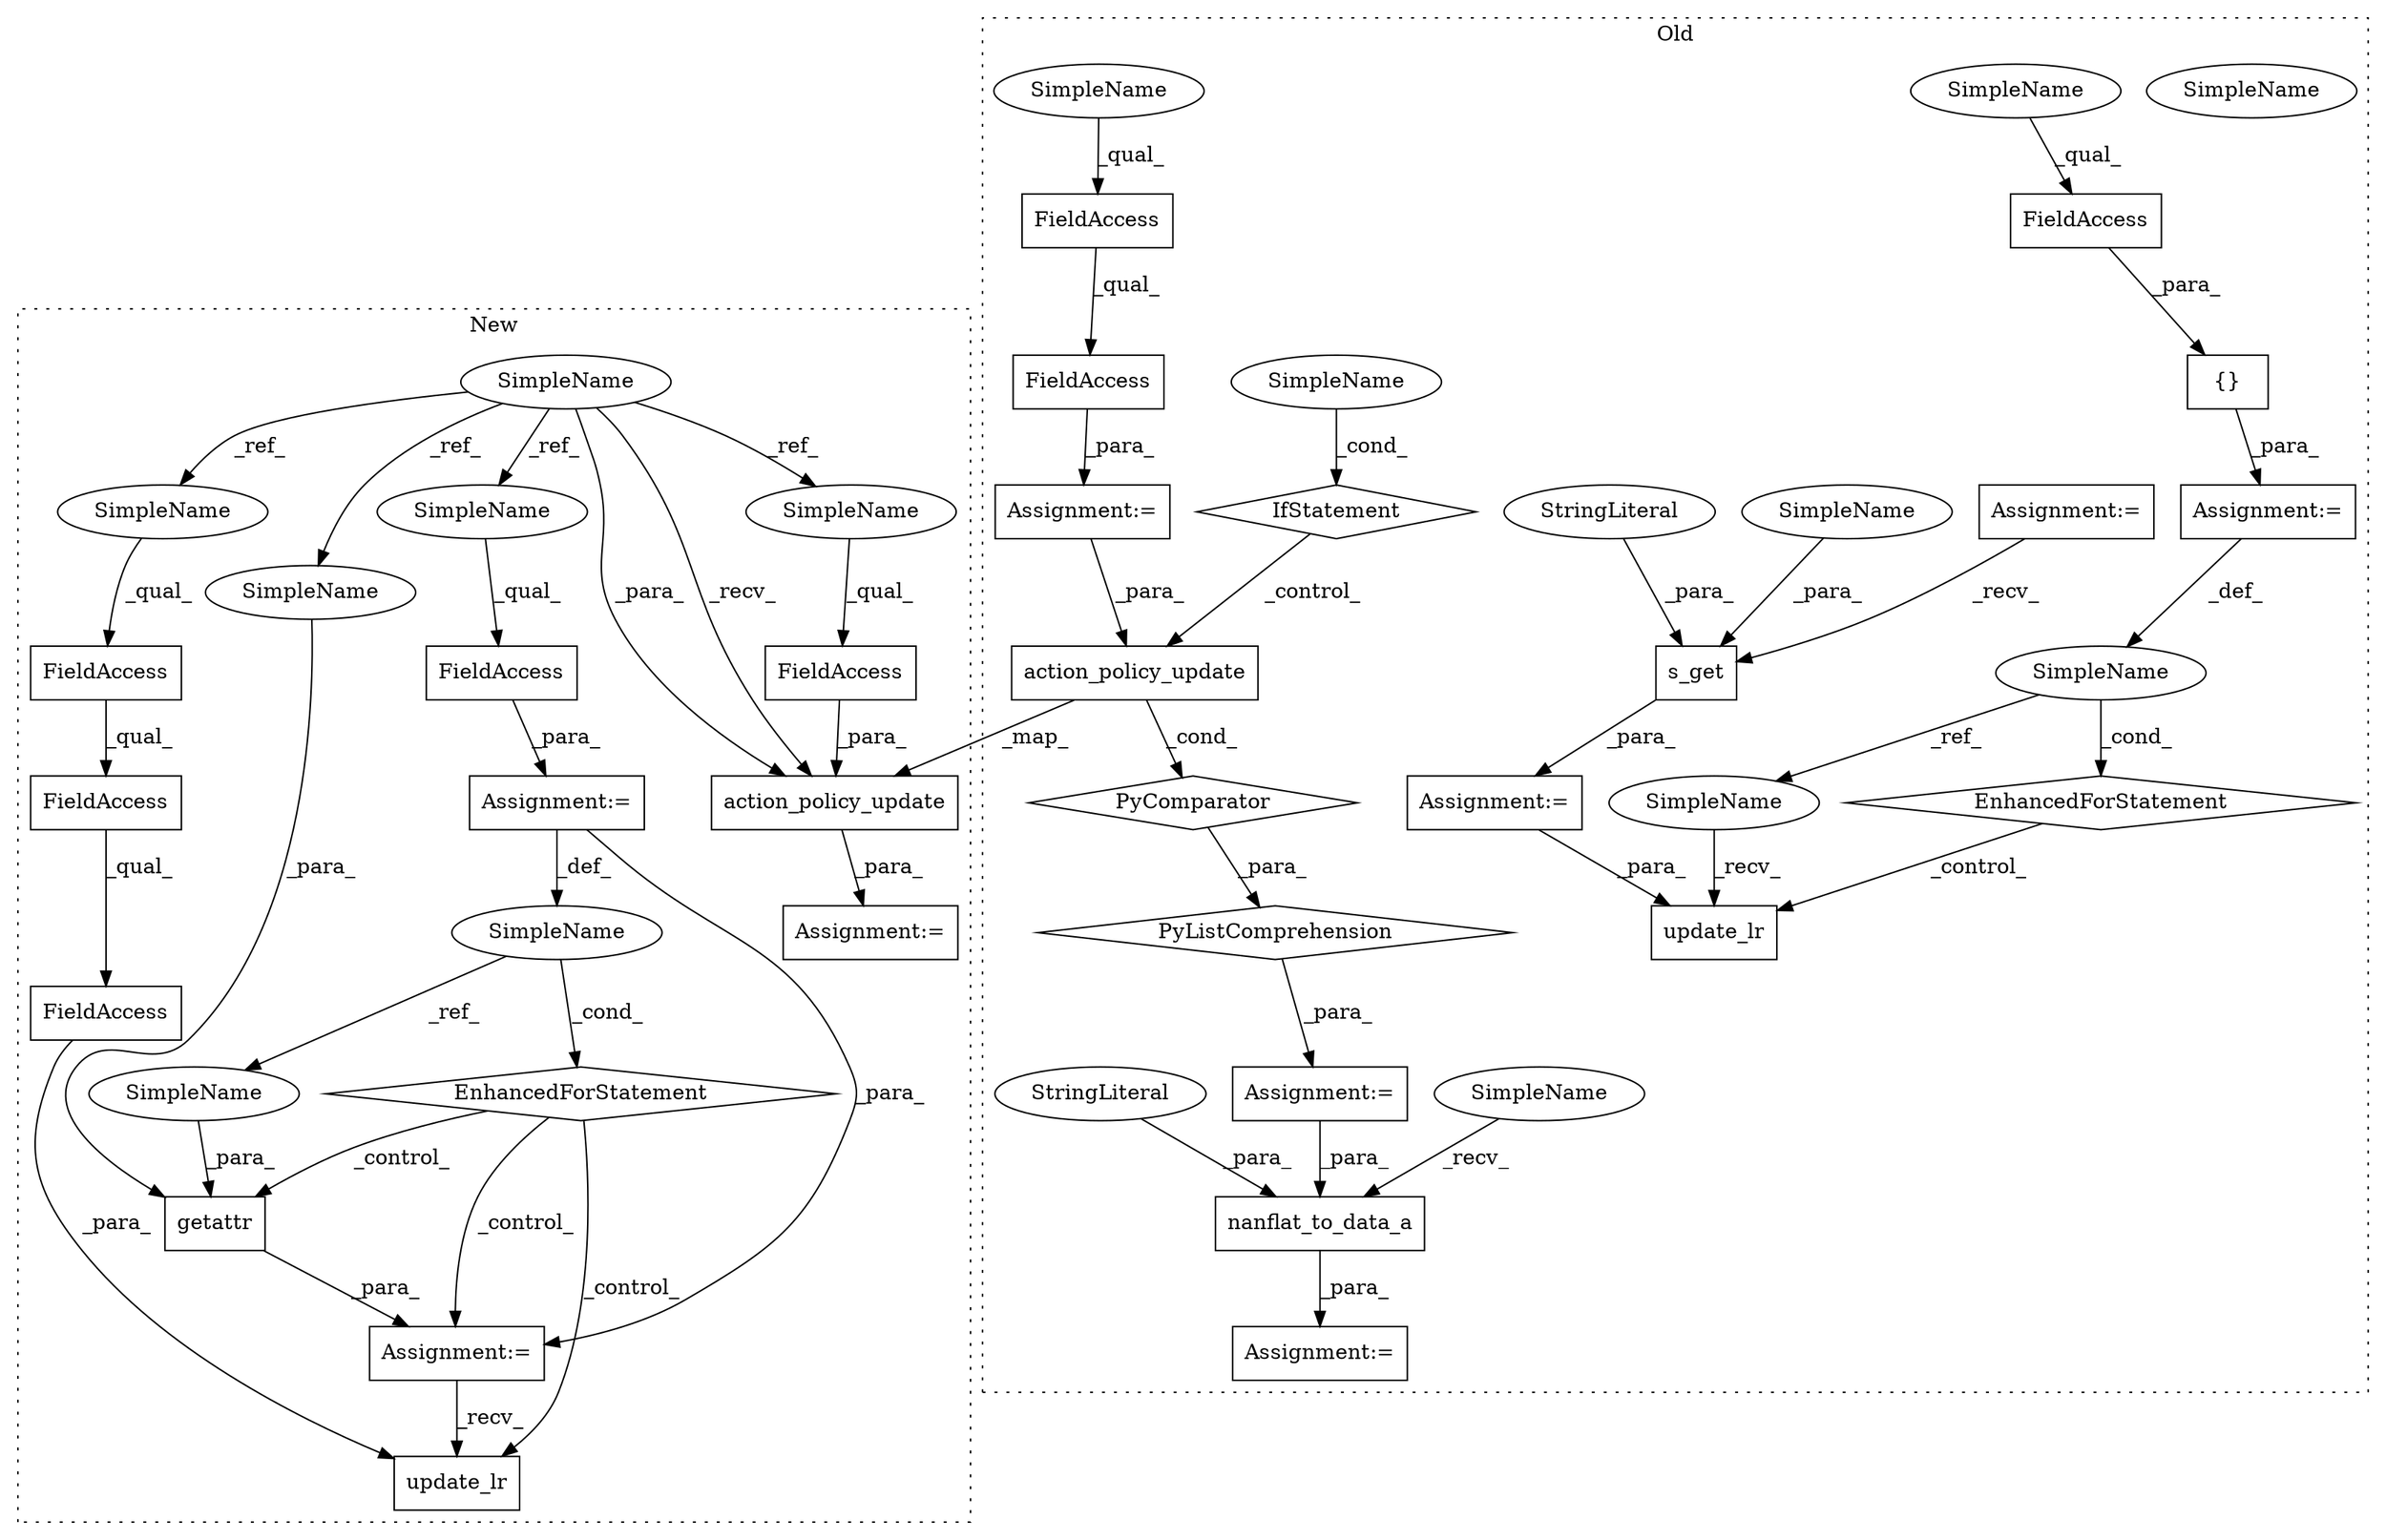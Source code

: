 digraph G {
subgraph cluster0 {
1 [label="PyListComprehension" a="109" s="4681" l="146" shape="diamond"];
3 [label="PyComparator" a="113" s="4775" l="44" shape="diamond"];
4 [label="Assignment:=" a="7" s="4775" l="44" shape="box"];
5 [label="Assignment:=" a="7" s="4669" l="12" shape="box"];
9 [label="Assignment:=" a="7" s="4840" l="1" shape="box"];
10 [label="nanflat_to_data_a" a="32" s="4846,4890" l="18,1" shape="box"];
13 [label="FieldAccess" a="22" s="4600" l="8" shape="box"];
14 [label="{}" a="4" s="4599,4608" l="1,1" shape="box"];
15 [label="FieldAccess" a="22" s="4785" l="10" shape="box"];
20 [label="FieldAccess" a="22" s="4785" l="25" shape="box"];
21 [label="EnhancedForStatement" a="70" s="4527,4609" l="53,2" shape="diamond"];
22 [label="SimpleName" a="42" s="4584" l="3" shape="ellipse"];
23 [label="update_lr" a="32" s="4623,4644" l="10,1" shape="box"];
24 [label="action_policy_update" a="32" s="4686,4716" l="21,1" shape="box"];
26 [label="SimpleName" a="42" s="4814" l="5" shape="ellipse"];
27 [label="IfStatement" a="25" s="4775" l="44" shape="diamond"];
29 [label="s_get" a="32" s="4492,4520" l="6,1" shape="box"];
30 [label="StringLiteral" a="45" s="4503" l="17" shape="ellipse"];
31 [label="Assignment:=" a="7" s="4486" l="1" shape="box"];
33 [label="StringLiteral" a="45" s="4864" l="13" shape="ellipse"];
34 [label="Assignment:=" a="7" s="4405" l="4" shape="box"];
36 [label="Assignment:=" a="7" s="4527,4609" l="53,2" shape="box"];
38 [label="SimpleName" a="42" s="4814" l="5" shape="ellipse"];
43 [label="SimpleName" a="42" s="4600" l="4" shape="ellipse"];
44 [label="SimpleName" a="42" s="4841" l="4" shape="ellipse"];
45 [label="SimpleName" a="42" s="4785" l="4" shape="ellipse"];
46 [label="SimpleName" a="42" s="4498" l="4" shape="ellipse"];
47 [label="SimpleName" a="42" s="4619" l="3" shape="ellipse"];
label = "Old";
style="dotted";
}
subgraph cluster1 {
2 [label="getattr" a="32" s="3929,3950" l="8,1" shape="box"];
6 [label="Assignment:=" a="7" s="3928" l="1" shape="box"];
7 [label="EnhancedForStatement" a="70" s="3830,3915" l="53,2" shape="diamond"];
8 [label="Assignment:=" a="7" s="3830,3915" l="53,2" shape="box"];
11 [label="SimpleName" a="42" s="3785" l="4" shape="ellipse"];
12 [label="FieldAccess" a="22" s="3901" l="14" shape="box"];
16 [label="FieldAccess" a="22" s="4048" l="9" shape="box"];
17 [label="FieldAccess" a="22" s="3973" l="9" shape="box"];
18 [label="FieldAccess" a="22" s="3973" l="13" shape="box"];
19 [label="FieldAccess" a="22" s="3973" l="19" shape="box"];
25 [label="action_policy_update" a="32" s="4022,4057" l="21,1" shape="box"];
28 [label="SimpleName" a="42" s="3890" l="8" shape="ellipse"];
32 [label="Assignment:=" a="7" s="4016" l="1" shape="box"];
35 [label="update_lr" a="32" s="3963,3992" l="10,1" shape="box"];
37 [label="SimpleName" a="42" s="3942" l="8" shape="ellipse"];
39 [label="SimpleName" a="42" s="3937" l="4" shape="ellipse"];
40 [label="SimpleName" a="42" s="4048" l="4" shape="ellipse"];
41 [label="SimpleName" a="42" s="3973" l="4" shape="ellipse"];
42 [label="SimpleName" a="42" s="3901" l="4" shape="ellipse"];
label = "New";
style="dotted";
}
1 -> 5 [label="_para_"];
2 -> 6 [label="_para_"];
3 -> 1 [label="_para_"];
4 -> 24 [label="_para_"];
5 -> 10 [label="_para_"];
6 -> 35 [label="_recv_"];
7 -> 2 [label="_control_"];
7 -> 6 [label="_control_"];
7 -> 35 [label="_control_"];
8 -> 28 [label="_def_"];
8 -> 6 [label="_para_"];
10 -> 9 [label="_para_"];
11 -> 25 [label="_recv_"];
11 -> 39 [label="_ref_"];
11 -> 25 [label="_para_"];
11 -> 40 [label="_ref_"];
11 -> 41 [label="_ref_"];
11 -> 42 [label="_ref_"];
12 -> 8 [label="_para_"];
13 -> 14 [label="_para_"];
14 -> 36 [label="_para_"];
15 -> 20 [label="_qual_"];
16 -> 25 [label="_para_"];
17 -> 18 [label="_qual_"];
18 -> 19 [label="_qual_"];
19 -> 35 [label="_para_"];
20 -> 4 [label="_para_"];
21 -> 23 [label="_control_"];
22 -> 21 [label="_cond_"];
22 -> 47 [label="_ref_"];
24 -> 25 [label="_map_"];
24 -> 3 [label="_cond_"];
25 -> 32 [label="_para_"];
27 -> 24 [label="_control_"];
28 -> 37 [label="_ref_"];
28 -> 7 [label="_cond_"];
29 -> 31 [label="_para_"];
30 -> 29 [label="_para_"];
31 -> 23 [label="_para_"];
33 -> 10 [label="_para_"];
34 -> 29 [label="_recv_"];
36 -> 22 [label="_def_"];
37 -> 2 [label="_para_"];
38 -> 27 [label="_cond_"];
39 -> 2 [label="_para_"];
40 -> 16 [label="_qual_"];
41 -> 17 [label="_qual_"];
42 -> 12 [label="_qual_"];
43 -> 13 [label="_qual_"];
44 -> 10 [label="_recv_"];
45 -> 15 [label="_qual_"];
46 -> 29 [label="_para_"];
47 -> 23 [label="_recv_"];
}